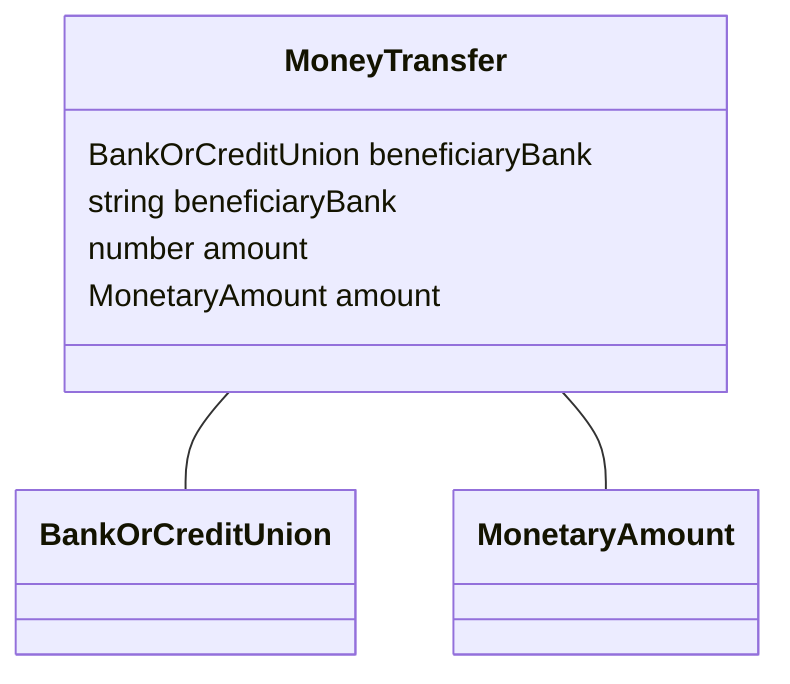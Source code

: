 classDiagram
  MoneyTransfer -- BankOrCreditUnion
  MoneyTransfer -- MonetaryAmount


class MoneyTransfer {

  BankOrCreditUnion beneficiaryBank
  string beneficiaryBank
  number amount
  MonetaryAmount amount

 }